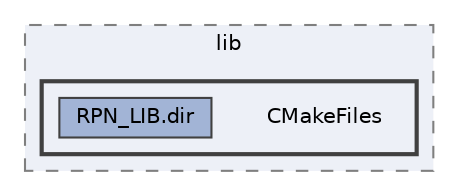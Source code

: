 digraph "build/lib/CMakeFiles"
{
 // LATEX_PDF_SIZE
  bgcolor="transparent";
  edge [fontname=Helvetica,fontsize=10,labelfontname=Helvetica,labelfontsize=10];
  node [fontname=Helvetica,fontsize=10,shape=box,height=0.2,width=0.4];
  compound=true
  subgraph clusterdir_7a9c7094c62de71bbec4b12c7c975b93 {
    graph [ bgcolor="#edf0f7", pencolor="grey50", label="lib", fontname=Helvetica,fontsize=10 style="filled,dashed", URL="dir_7a9c7094c62de71bbec4b12c7c975b93.html",tooltip=""]
  subgraph clusterdir_32bce2048752376edca107ddb76dba86 {
    graph [ bgcolor="#edf0f7", pencolor="grey25", label="", fontname=Helvetica,fontsize=10 style="filled,bold", URL="dir_32bce2048752376edca107ddb76dba86.html",tooltip=""]
    dir_32bce2048752376edca107ddb76dba86 [shape=plaintext, label="CMakeFiles"];
  dir_960ed67c3f3a33ff53c62ed6cc4898e4 [label="RPN_LIB.dir", fillcolor="#a2b4d6", color="grey25", style="filled", URL="dir_960ed67c3f3a33ff53c62ed6cc4898e4.html",tooltip=""];
  }
  }
}
